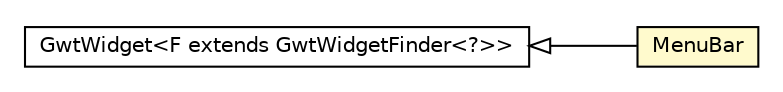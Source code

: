 #!/usr/local/bin/dot
#
# Class diagram 
# Generated by UMLGraph version R5_6-24-gf6e263 (http://www.umlgraph.org/)
#

digraph G {
	edge [fontname="Helvetica",fontsize=10,labelfontname="Helvetica",labelfontsize=10];
	node [fontname="Helvetica",fontsize=10,shape=plaintext];
	nodesep=0.25;
	ranksep=0.5;
	rankdir=LR;
	// org.senchalabs.gwt.gwtdriver.gxt.models.MenuBar
	c370 [label=<<table title="org.senchalabs.gwt.gwtdriver.gxt.models.MenuBar" border="0" cellborder="1" cellspacing="0" cellpadding="2" port="p" bgcolor="lemonChiffon" href="./MenuBar.html">
		<tr><td><table border="0" cellspacing="0" cellpadding="1">
<tr><td align="center" balign="center"> MenuBar </td></tr>
		</table></td></tr>
		</table>>, URL="./MenuBar.html", fontname="Helvetica", fontcolor="black", fontsize=10.0];
	//org.senchalabs.gwt.gwtdriver.gxt.models.MenuBar extends org.senchalabs.gwt.gwtdriver.models.GwtWidget<org.senchalabs.gwt.gwtdriver.gxt.models.MenuBar.MenuBarFinder>
	c383:p -> c370:p [dir=back,arrowtail=empty];
	// org.senchalabs.gwt.gwtdriver.models.GwtWidget<F extends org.senchalabs.gwt.gwtdriver.models.GwtWidgetFinder<?>>
	c383 [label=<<table title="org.senchalabs.gwt.gwtdriver.models.GwtWidget" border="0" cellborder="1" cellspacing="0" cellpadding="2" port="p" href="http://java.sun.com/j2se/1.4.2/docs/api/org/senchalabs/gwt/gwtdriver/models/GwtWidget.html">
		<tr><td><table border="0" cellspacing="0" cellpadding="1">
<tr><td align="center" balign="center"> GwtWidget&lt;F extends GwtWidgetFinder&lt;?&gt;&gt; </td></tr>
		</table></td></tr>
		</table>>, URL="http://java.sun.com/j2se/1.4.2/docs/api/org/senchalabs/gwt/gwtdriver/models/GwtWidget.html", fontname="Helvetica", fontcolor="black", fontsize=10.0];
}

